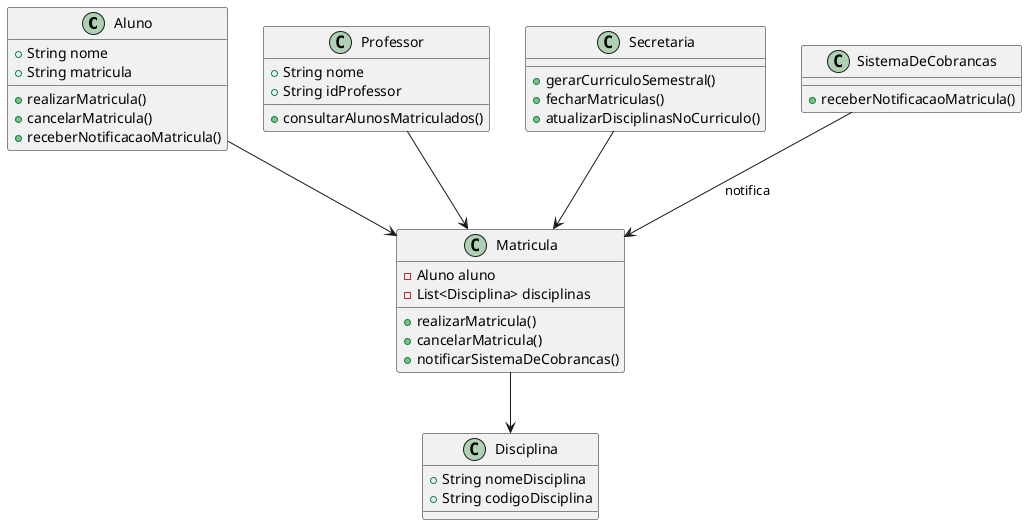 @startuml
class Aluno {
    +String nome
    +String matricula
    +realizarMatricula()
    +cancelarMatricula()
    +receberNotificacaoMatricula()
}

class Professor {
    +String nome
    +String idProfessor
    +consultarAlunosMatriculados()
}

class Secretaria {
    +gerarCurriculoSemestral()
    +fecharMatriculas()
    +atualizarDisciplinasNoCurriculo()
}

class SistemaDeCobrancas {
    +receberNotificacaoMatricula()
}

class Matricula {
    -Aluno aluno
    -List<Disciplina> disciplinas
    +realizarMatricula()
    +cancelarMatricula()
    +notificarSistemaDeCobrancas()
}

class Disciplina {
    +String nomeDisciplina
    +String codigoDisciplina
}

Aluno --> Matricula
Professor --> Matricula
Secretaria --> Matricula
Matricula --> Disciplina
SistemaDeCobrancas --> Matricula : notifica
@enduml
